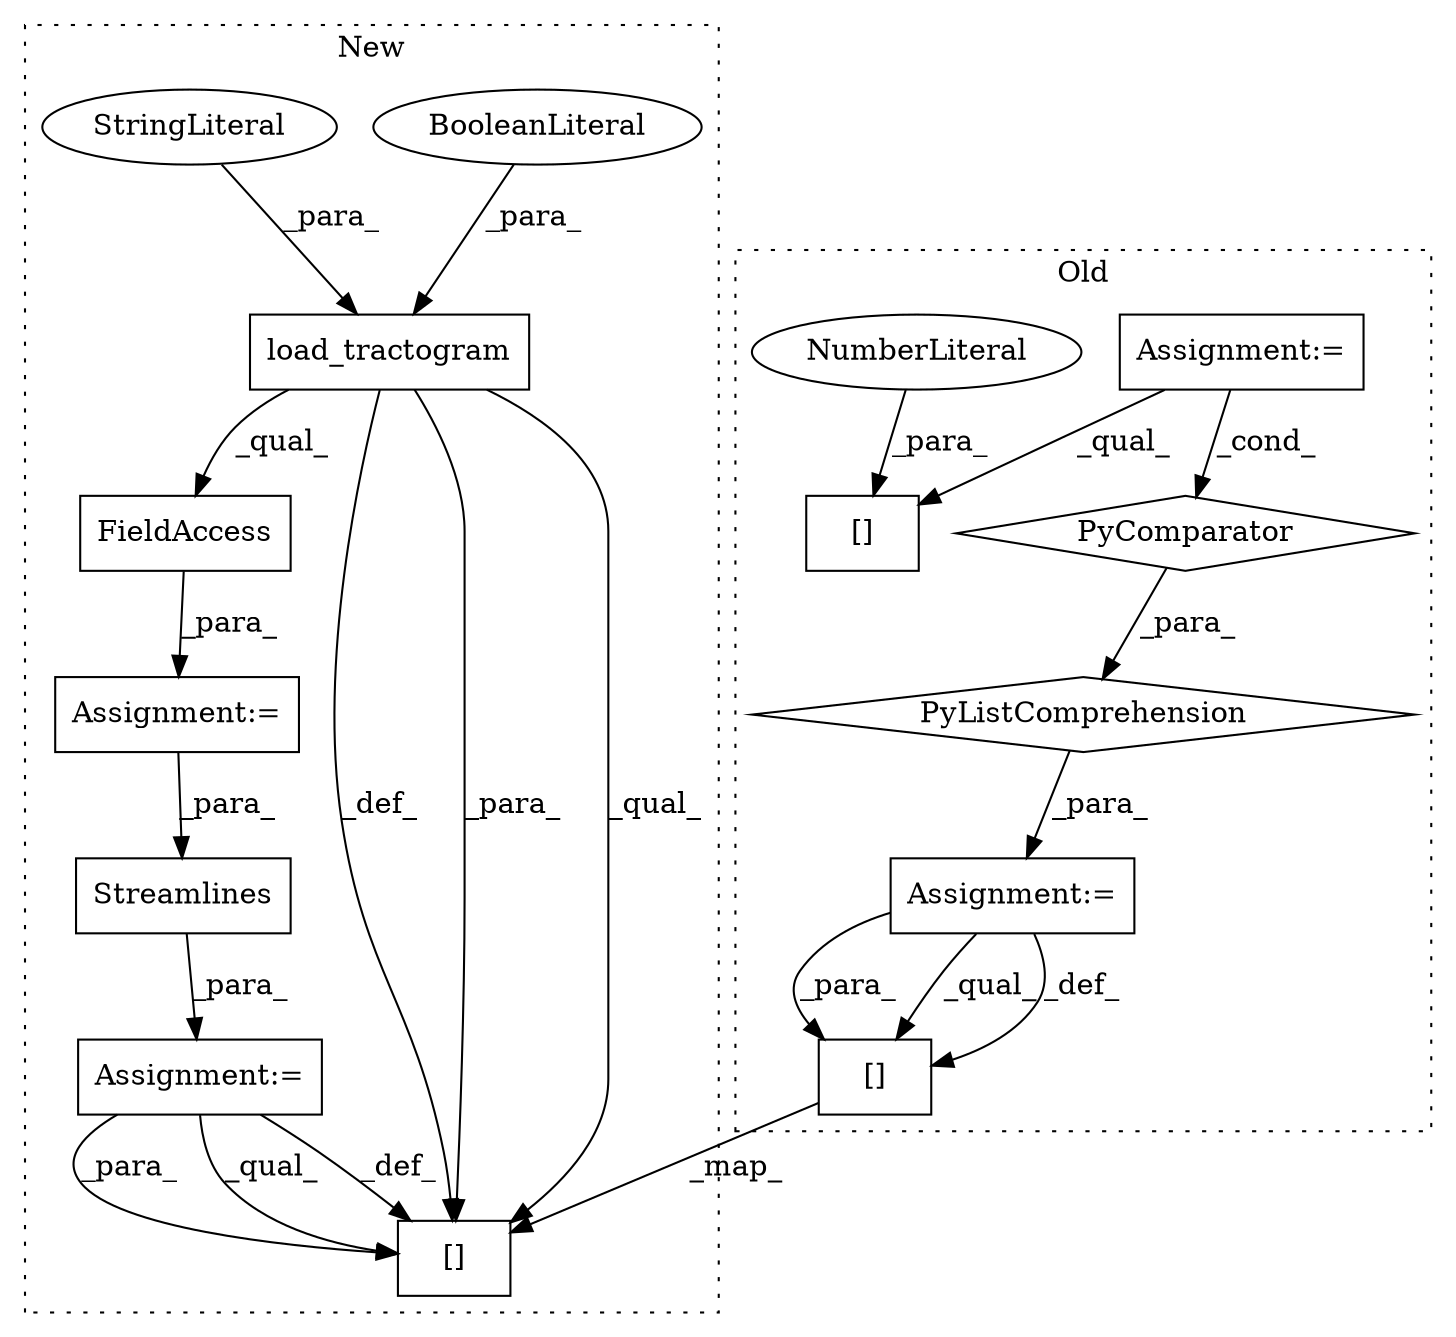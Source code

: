 digraph G {
subgraph cluster0 {
1 [label="PyComparator" a="113" s="2715" l="23" shape="diamond"];
3 [label="PyListComprehension" a="109" s="2653" l="93" shape="diamond"];
4 [label="Assignment:=" a="7" s="2715" l="23" shape="box"];
5 [label="Assignment:=" a="7" s="2641" l="12" shape="box"];
7 [label="[]" a="2" s="2653,2656" l="2,1" shape="box"];
8 [label="NumberLiteral" a="34" s="2655" l="1" shape="ellipse"];
15 [label="[]" a="2" s="3090,3119" l="14,1" shape="box"];
label = "Old";
style="dotted";
}
subgraph cluster1 {
2 [label="Streamlines" a="32" s="2681,2699" l="12,1" shape="box"];
6 [label="Assignment:=" a="7" s="2680" l="1" shape="box"];
9 [label="load_tractogram" a="32" s="2616,2650" l="16,1" shape="box"];
10 [label="FieldAccess" a="22" s="2616" l="47" shape="box"];
11 [label="BooleanLiteral" a="9" s="2645" l="5" shape="ellipse"];
12 [label="Assignment:=" a="7" s="2615" l="1" shape="box"];
13 [label="StringLiteral" a="45" s="2638" l="6" shape="ellipse"];
14 [label="[]" a="2" s="3050,3079" l="14,1" shape="box"];
label = "New";
style="dotted";
}
1 -> 3 [label="_para_"];
2 -> 6 [label="_para_"];
3 -> 5 [label="_para_"];
4 -> 1 [label="_cond_"];
4 -> 7 [label="_qual_"];
5 -> 15 [label="_para_"];
5 -> 15 [label="_qual_"];
5 -> 15 [label="_def_"];
6 -> 14 [label="_para_"];
6 -> 14 [label="_qual_"];
6 -> 14 [label="_def_"];
8 -> 7 [label="_para_"];
9 -> 14 [label="_def_"];
9 -> 14 [label="_para_"];
9 -> 10 [label="_qual_"];
9 -> 14 [label="_qual_"];
10 -> 12 [label="_para_"];
11 -> 9 [label="_para_"];
12 -> 2 [label="_para_"];
13 -> 9 [label="_para_"];
15 -> 14 [label="_map_"];
}